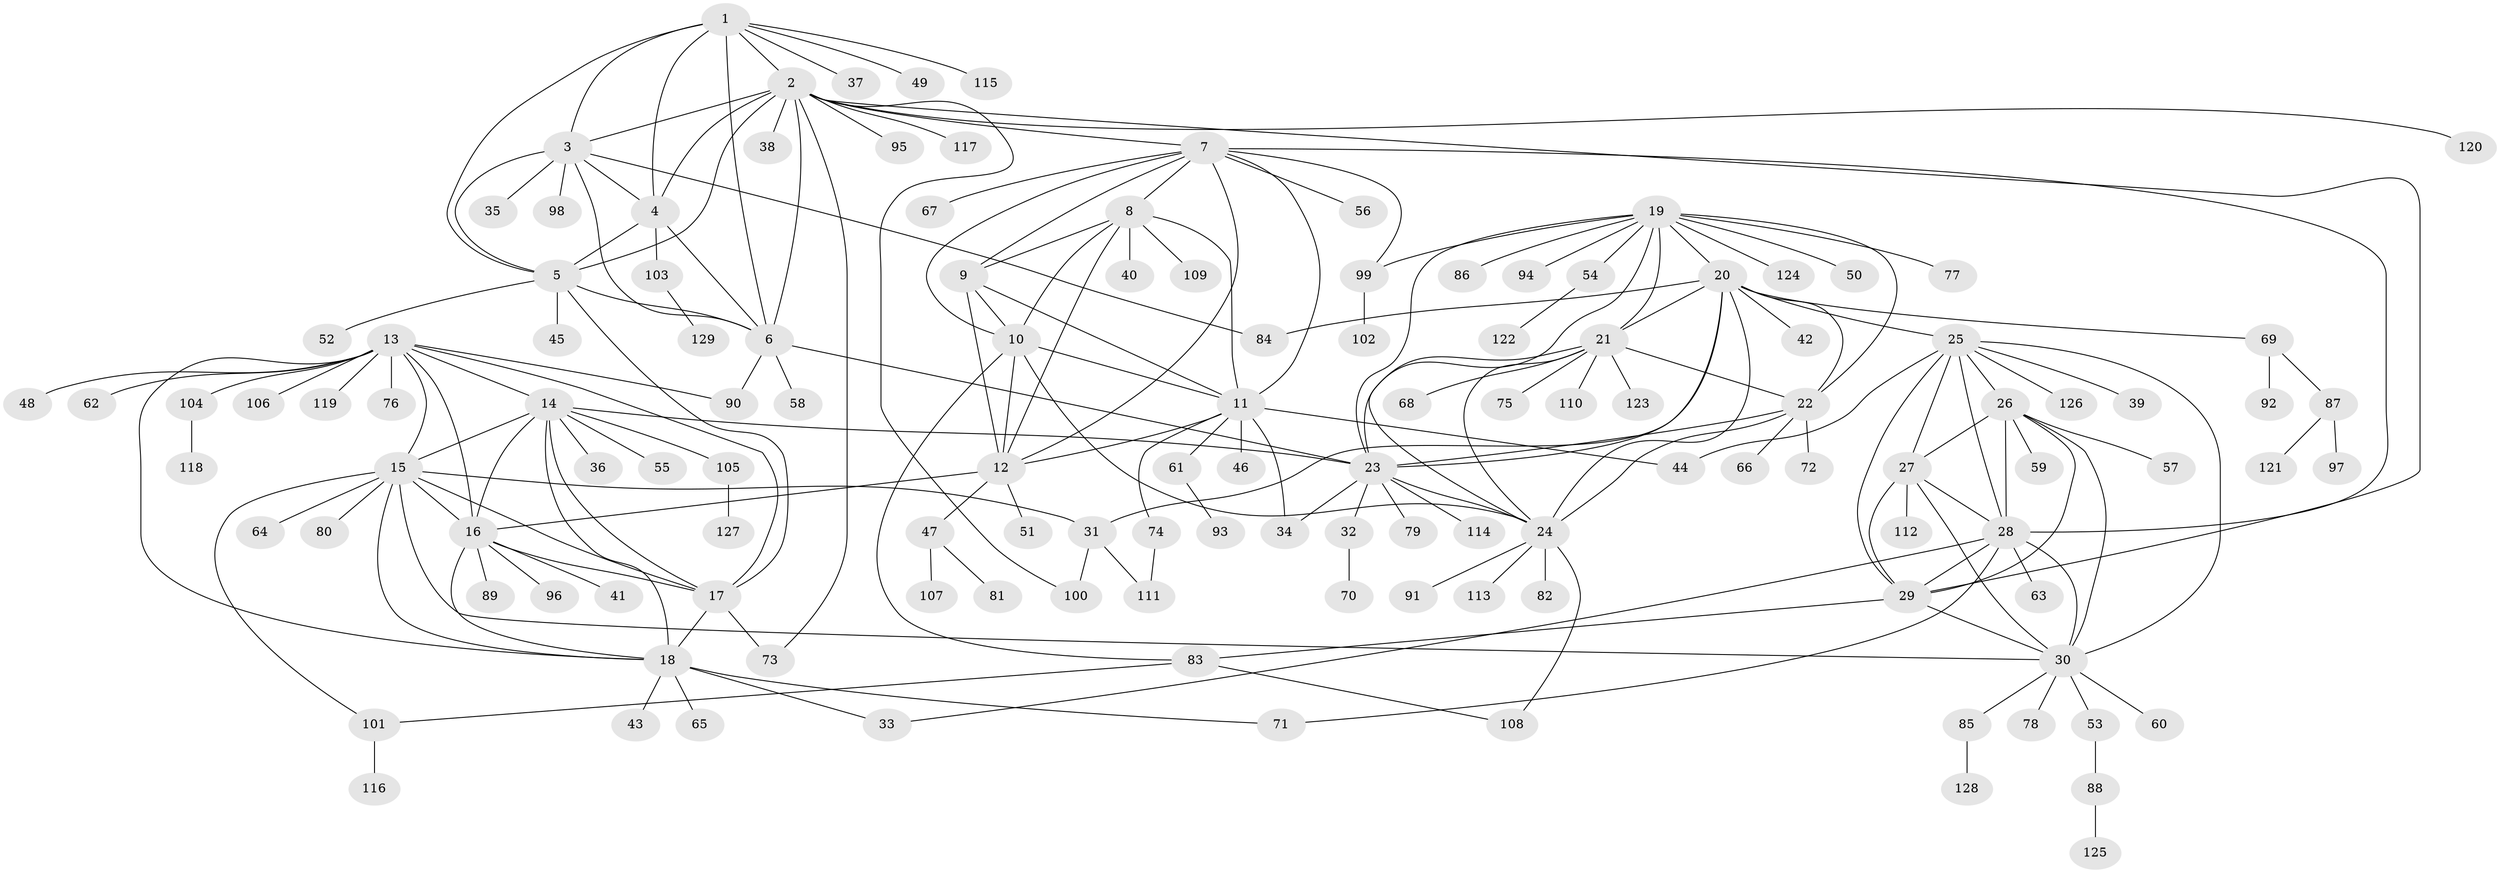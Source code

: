 // Generated by graph-tools (version 1.1) at 2025/02/03/09/25 03:02:38]
// undirected, 129 vertices, 198 edges
graph export_dot {
graph [start="1"]
  node [color=gray90,style=filled];
  1;
  2;
  3;
  4;
  5;
  6;
  7;
  8;
  9;
  10;
  11;
  12;
  13;
  14;
  15;
  16;
  17;
  18;
  19;
  20;
  21;
  22;
  23;
  24;
  25;
  26;
  27;
  28;
  29;
  30;
  31;
  32;
  33;
  34;
  35;
  36;
  37;
  38;
  39;
  40;
  41;
  42;
  43;
  44;
  45;
  46;
  47;
  48;
  49;
  50;
  51;
  52;
  53;
  54;
  55;
  56;
  57;
  58;
  59;
  60;
  61;
  62;
  63;
  64;
  65;
  66;
  67;
  68;
  69;
  70;
  71;
  72;
  73;
  74;
  75;
  76;
  77;
  78;
  79;
  80;
  81;
  82;
  83;
  84;
  85;
  86;
  87;
  88;
  89;
  90;
  91;
  92;
  93;
  94;
  95;
  96;
  97;
  98;
  99;
  100;
  101;
  102;
  103;
  104;
  105;
  106;
  107;
  108;
  109;
  110;
  111;
  112;
  113;
  114;
  115;
  116;
  117;
  118;
  119;
  120;
  121;
  122;
  123;
  124;
  125;
  126;
  127;
  128;
  129;
  1 -- 2;
  1 -- 3;
  1 -- 4;
  1 -- 5;
  1 -- 6;
  1 -- 37;
  1 -- 49;
  1 -- 115;
  2 -- 3;
  2 -- 4;
  2 -- 5;
  2 -- 6;
  2 -- 7;
  2 -- 29;
  2 -- 38;
  2 -- 73;
  2 -- 95;
  2 -- 100;
  2 -- 117;
  2 -- 120;
  3 -- 4;
  3 -- 5;
  3 -- 6;
  3 -- 35;
  3 -- 84;
  3 -- 98;
  4 -- 5;
  4 -- 6;
  4 -- 103;
  5 -- 6;
  5 -- 17;
  5 -- 45;
  5 -- 52;
  6 -- 23;
  6 -- 58;
  6 -- 90;
  7 -- 8;
  7 -- 9;
  7 -- 10;
  7 -- 11;
  7 -- 12;
  7 -- 28;
  7 -- 56;
  7 -- 67;
  7 -- 99;
  8 -- 9;
  8 -- 10;
  8 -- 11;
  8 -- 12;
  8 -- 40;
  8 -- 109;
  9 -- 10;
  9 -- 11;
  9 -- 12;
  10 -- 11;
  10 -- 12;
  10 -- 24;
  10 -- 83;
  11 -- 12;
  11 -- 34;
  11 -- 44;
  11 -- 46;
  11 -- 61;
  11 -- 74;
  12 -- 16;
  12 -- 47;
  12 -- 51;
  13 -- 14;
  13 -- 15;
  13 -- 16;
  13 -- 17;
  13 -- 18;
  13 -- 48;
  13 -- 62;
  13 -- 76;
  13 -- 90;
  13 -- 104;
  13 -- 106;
  13 -- 119;
  14 -- 15;
  14 -- 16;
  14 -- 17;
  14 -- 18;
  14 -- 23;
  14 -- 36;
  14 -- 55;
  14 -- 105;
  15 -- 16;
  15 -- 17;
  15 -- 18;
  15 -- 30;
  15 -- 31;
  15 -- 64;
  15 -- 80;
  15 -- 101;
  16 -- 17;
  16 -- 18;
  16 -- 41;
  16 -- 89;
  16 -- 96;
  17 -- 18;
  17 -- 73;
  18 -- 33;
  18 -- 43;
  18 -- 65;
  18 -- 71;
  19 -- 20;
  19 -- 21;
  19 -- 22;
  19 -- 23;
  19 -- 24;
  19 -- 50;
  19 -- 54;
  19 -- 77;
  19 -- 86;
  19 -- 94;
  19 -- 99;
  19 -- 124;
  20 -- 21;
  20 -- 22;
  20 -- 23;
  20 -- 24;
  20 -- 25;
  20 -- 31;
  20 -- 42;
  20 -- 69;
  20 -- 84;
  21 -- 22;
  21 -- 23;
  21 -- 24;
  21 -- 68;
  21 -- 75;
  21 -- 110;
  21 -- 123;
  22 -- 23;
  22 -- 24;
  22 -- 66;
  22 -- 72;
  23 -- 24;
  23 -- 32;
  23 -- 34;
  23 -- 79;
  23 -- 114;
  24 -- 82;
  24 -- 91;
  24 -- 108;
  24 -- 113;
  25 -- 26;
  25 -- 27;
  25 -- 28;
  25 -- 29;
  25 -- 30;
  25 -- 39;
  25 -- 44;
  25 -- 126;
  26 -- 27;
  26 -- 28;
  26 -- 29;
  26 -- 30;
  26 -- 57;
  26 -- 59;
  27 -- 28;
  27 -- 29;
  27 -- 30;
  27 -- 112;
  28 -- 29;
  28 -- 30;
  28 -- 33;
  28 -- 63;
  28 -- 71;
  29 -- 30;
  29 -- 83;
  30 -- 53;
  30 -- 60;
  30 -- 78;
  30 -- 85;
  31 -- 100;
  31 -- 111;
  32 -- 70;
  47 -- 81;
  47 -- 107;
  53 -- 88;
  54 -- 122;
  61 -- 93;
  69 -- 87;
  69 -- 92;
  74 -- 111;
  83 -- 101;
  83 -- 108;
  85 -- 128;
  87 -- 97;
  87 -- 121;
  88 -- 125;
  99 -- 102;
  101 -- 116;
  103 -- 129;
  104 -- 118;
  105 -- 127;
}
